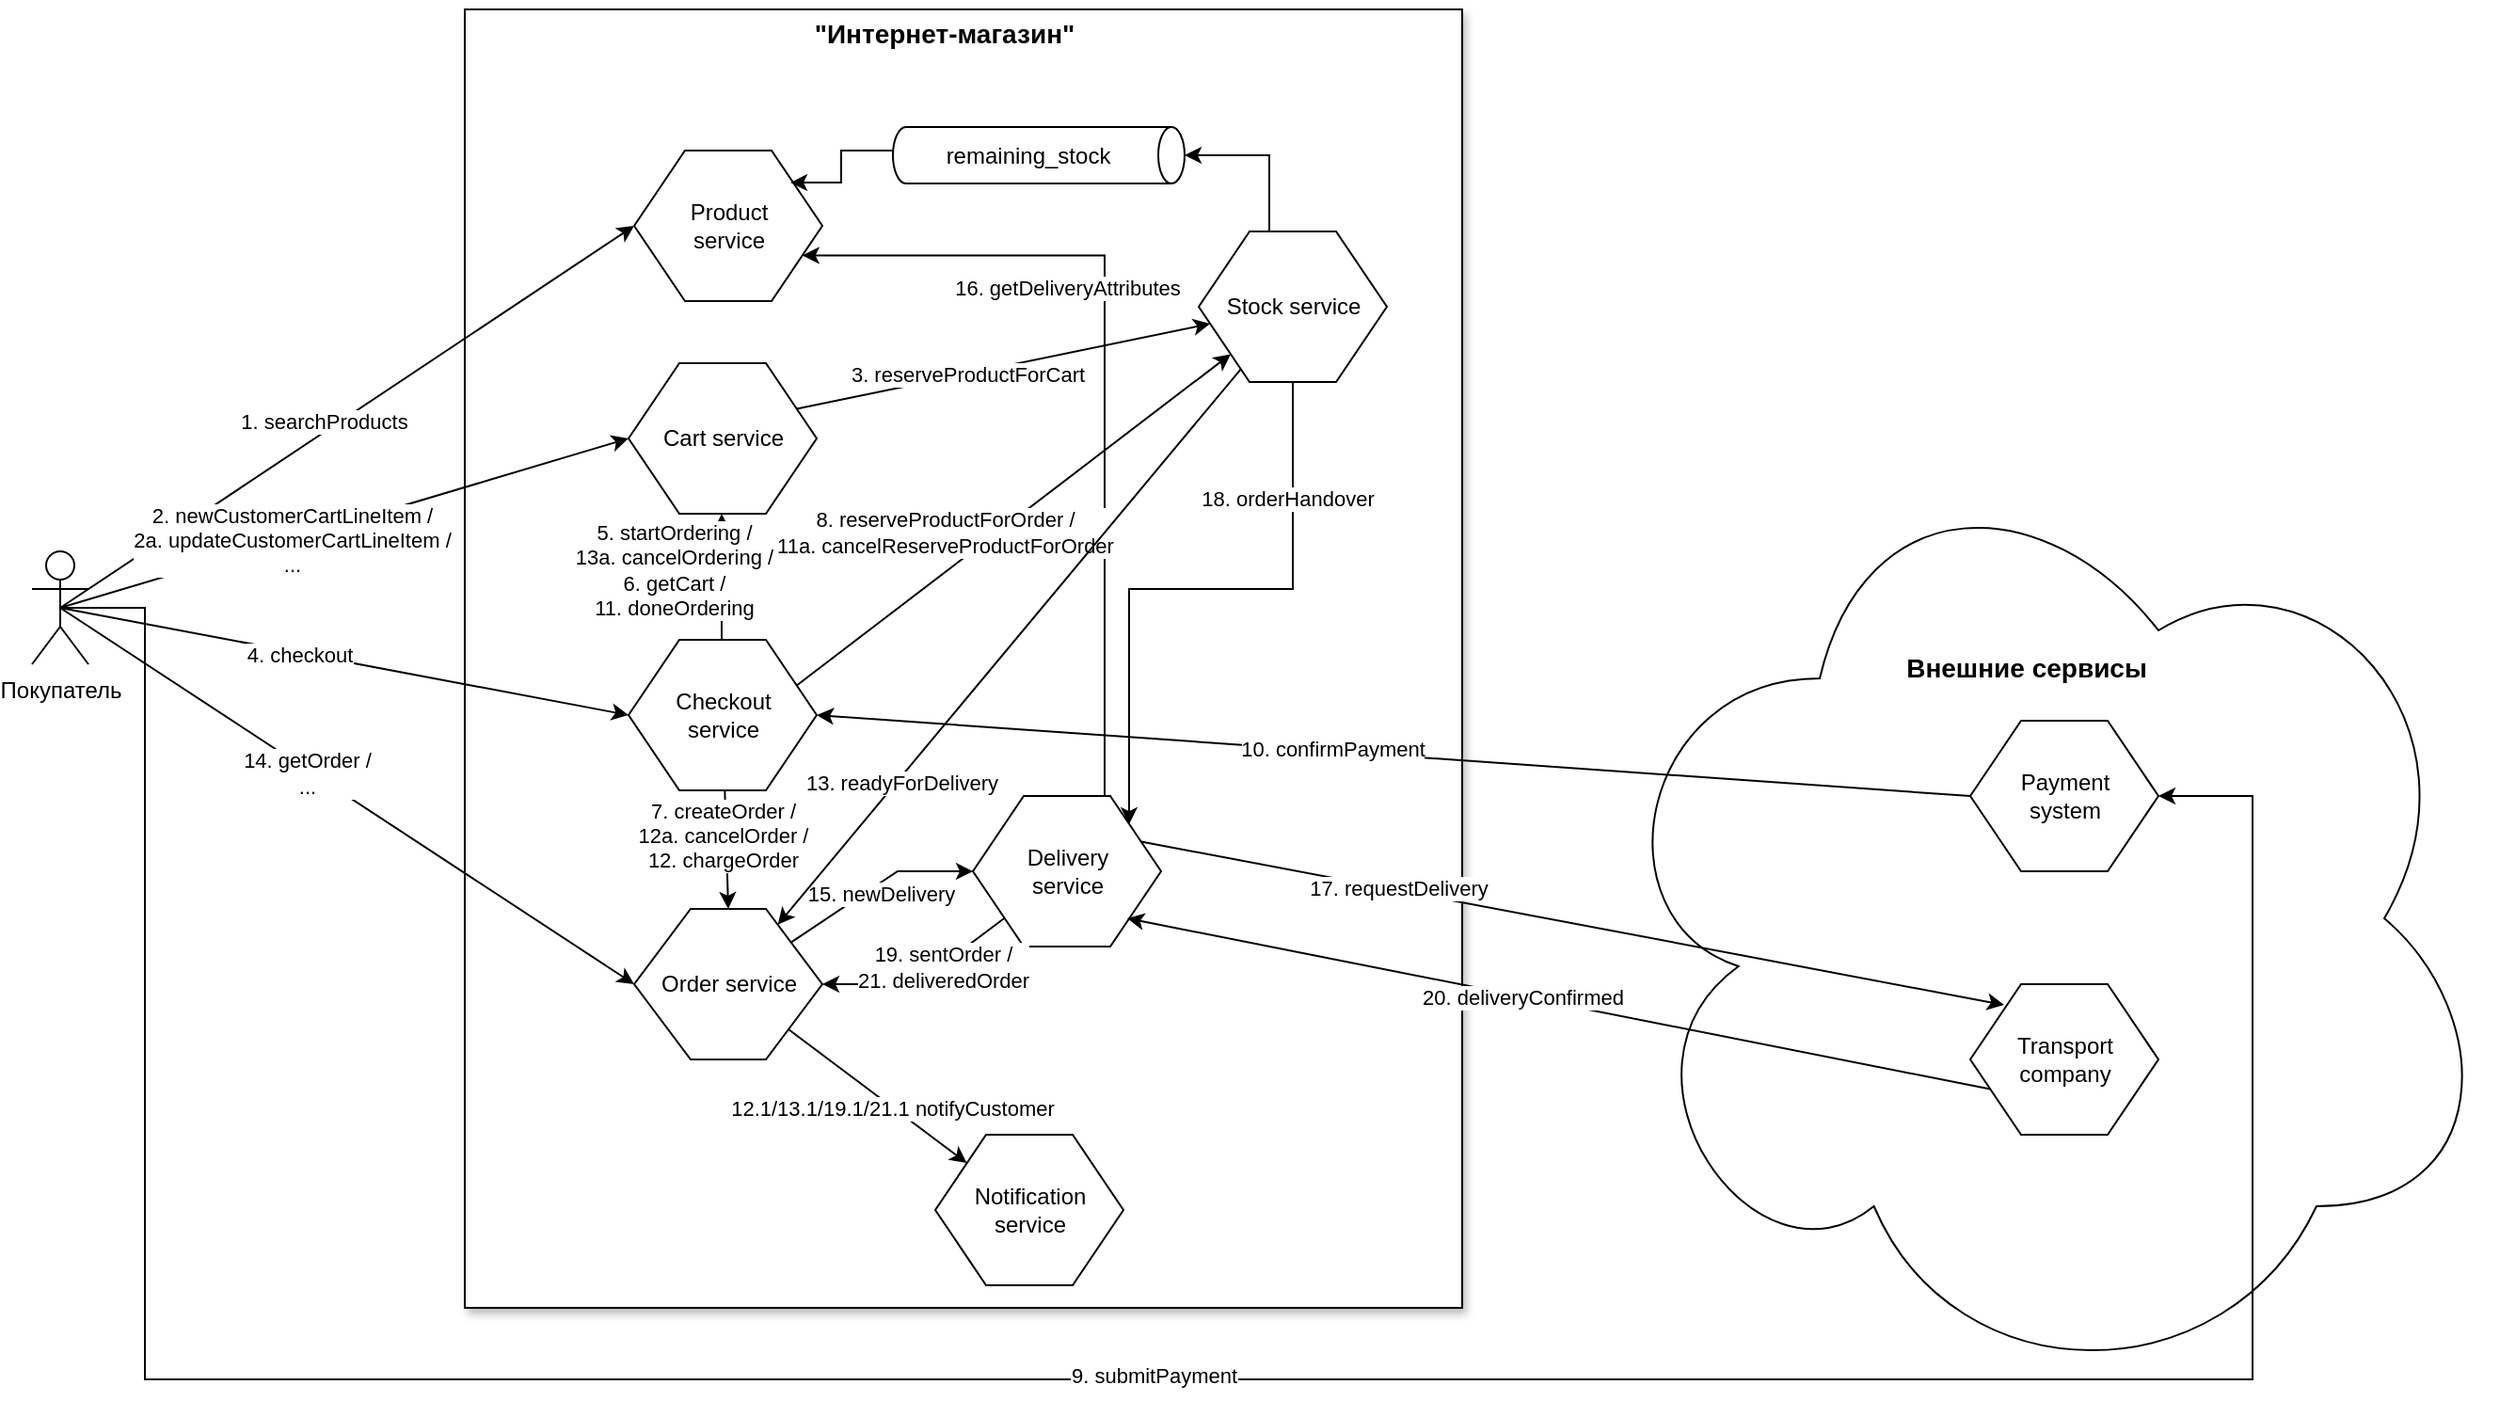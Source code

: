 <mxfile version="24.4.0" type="google">
  <diagram name="Page-1" id="90a13364-a465-7bf4-72fc-28e22215d7a0">
    <mxGraphModel grid="1" page="1" gridSize="10" guides="1" tooltips="1" connect="1" arrows="1" fold="1" pageScale="1.5" pageWidth="1169" pageHeight="826" background="none" math="0" shadow="0">
      <root>
        <mxCell id="0" style=";html=1;" />
        <mxCell id="1" style=";html=1;" parent="0" />
        <mxCell id="hilotczi9797B5mhuSAA-18" value="" style="ellipse;shape=cloud;whiteSpace=wrap;html=1;" vertex="1" parent="1">
          <mxGeometry x="1000" y="550" width="480" height="510" as="geometry" />
        </mxCell>
        <mxCell id="hilotczi9797B5mhuSAA-4" value="" style="rounded=0;whiteSpace=wrap;html=1;shadow=1;" vertex="1" parent="1">
          <mxGeometry x="400" y="322" width="530" height="690" as="geometry" />
        </mxCell>
        <mxCell id="hilotczi9797B5mhuSAA-6" value="&lt;b&gt;&lt;font style=&quot;font-size: 14px;&quot;&gt;&quot;Интернет-магазин&quot;&lt;/font&gt;&lt;/b&gt;" style="text;html=1;align=center;verticalAlign=middle;whiteSpace=wrap;rounded=0;" vertex="1" parent="1">
          <mxGeometry x="540" y="320" width="230" height="30" as="geometry" />
        </mxCell>
        <mxCell id="hilotczi9797B5mhuSAA-7" value="&lt;b&gt;&lt;font style=&quot;font-size: 14px;&quot;&gt;Внешние сервисы&lt;/font&gt;&lt;/b&gt;" style="text;html=1;align=center;verticalAlign=middle;whiteSpace=wrap;rounded=0;" vertex="1" parent="1">
          <mxGeometry x="1115" y="657" width="230" height="30" as="geometry" />
        </mxCell>
        <mxCell id="NoRryltUvSvKx5R-t3G7-22" style="edgeStyle=orthogonalEdgeStyle;rounded=0;orthogonalLoop=1;jettySize=auto;html=1;exitX=0.5;exitY=0.5;exitDx=0;exitDy=0;exitPerimeter=0;" edge="1" parent="1" source="hilotczi9797B5mhuSAA-8" target="hilotczi9797B5mhuSAA-16">
          <mxGeometry relative="1" as="geometry">
            <Array as="points">
              <mxPoint x="230" y="640" />
              <mxPoint x="230" y="1050" />
              <mxPoint x="1350" y="1050" />
              <mxPoint x="1350" y="740" />
            </Array>
          </mxGeometry>
        </mxCell>
        <mxCell id="NoRryltUvSvKx5R-t3G7-23" value="9. submitPayment" style="edgeLabel;html=1;align=center;verticalAlign=middle;resizable=0;points=[];" connectable="0" vertex="1" parent="NoRryltUvSvKx5R-t3G7-22">
          <mxGeometry x="0.024" y="2" relative="1" as="geometry">
            <mxPoint as="offset" />
          </mxGeometry>
        </mxCell>
        <mxCell id="hilotczi9797B5mhuSAA-8" value="Покупатель" style="shape=umlActor;verticalLabelPosition=bottom;verticalAlign=top;html=1;outlineConnect=0;" vertex="1" parent="1">
          <mxGeometry x="170" y="610" width="30" height="60" as="geometry" />
        </mxCell>
        <mxCell id="hilotczi9797B5mhuSAA-9" value="Product&lt;div&gt;service&lt;/div&gt;" style="verticalLabelPosition=middle;verticalAlign=middle;html=1;shape=hexagon;perimeter=hexagonPerimeter2;arcSize=6;size=0.27;labelPosition=center;align=center;" vertex="1" parent="1">
          <mxGeometry x="490" y="397" width="100" height="80" as="geometry" />
        </mxCell>
        <mxCell id="hilotczi9797B5mhuSAA-10" value="Cart service" style="verticalLabelPosition=middle;verticalAlign=middle;html=1;shape=hexagon;perimeter=hexagonPerimeter2;arcSize=6;size=0.27;labelPosition=center;align=center;" vertex="1" parent="1">
          <mxGeometry x="487" y="510" width="100" height="80" as="geometry" />
        </mxCell>
        <mxCell id="NoRryltUvSvKx5R-t3G7-15" style="edgeStyle=orthogonalEdgeStyle;rounded=0;orthogonalLoop=1;jettySize=auto;html=1;exitX=0.375;exitY=0;exitDx=0;exitDy=0;" edge="1" parent="1" target="hilotczi9797B5mhuSAA-10">
          <mxGeometry relative="1" as="geometry">
            <mxPoint x="536.5" y="657" as="sourcePoint" />
            <mxPoint x="536.5" y="610" as="targetPoint" />
          </mxGeometry>
        </mxCell>
        <mxCell id="NoRryltUvSvKx5R-t3G7-16" value="5. startOrdering /&lt;br&gt;13a. cancelOrdering /&lt;br&gt;6. getCart /&lt;br&gt;11. doneOrdering" style="edgeLabel;html=1;align=center;verticalAlign=middle;resizable=0;points=[];" connectable="0" vertex="1" parent="NoRryltUvSvKx5R-t3G7-15">
          <mxGeometry x="-0.021" y="3" relative="1" as="geometry">
            <mxPoint x="-23" y="-4" as="offset" />
          </mxGeometry>
        </mxCell>
        <mxCell id="hilotczi9797B5mhuSAA-11" value="Checkout&lt;div&gt;service&lt;/div&gt;" style="verticalLabelPosition=middle;verticalAlign=middle;html=1;shape=hexagon;perimeter=hexagonPerimeter2;arcSize=6;size=0.27;labelPosition=center;align=center;" vertex="1" parent="1">
          <mxGeometry x="487" y="657" width="100" height="80" as="geometry" />
        </mxCell>
        <mxCell id="hilotczi9797B5mhuSAA-12" value="Order service" style="verticalLabelPosition=middle;verticalAlign=middle;html=1;shape=hexagon;perimeter=hexagonPerimeter2;arcSize=6;size=0.3;labelPosition=center;align=center;" vertex="1" parent="1">
          <mxGeometry x="490" y="800" width="100" height="80" as="geometry" />
        </mxCell>
        <mxCell id="hilotczi9797B5mhuSAA-13" value="Stock service" style="verticalLabelPosition=middle;verticalAlign=middle;html=1;shape=hexagon;perimeter=hexagonPerimeter2;arcSize=6;size=0.27;labelPosition=center;align=center;" vertex="1" parent="1">
          <mxGeometry x="790" y="440" width="100" height="80" as="geometry" />
        </mxCell>
        <mxCell id="hilotczi9797B5mhuSAA-14" value="Notification&lt;div&gt;service&lt;/div&gt;" style="verticalLabelPosition=middle;verticalAlign=middle;html=1;shape=hexagon;perimeter=hexagonPerimeter2;arcSize=6;size=0.27;labelPosition=center;align=center;" vertex="1" parent="1">
          <mxGeometry x="650" y="920" width="100" height="80" as="geometry" />
        </mxCell>
        <mxCell id="NoRryltUvSvKx5R-t3G7-38" style="edgeStyle=orthogonalEdgeStyle;rounded=0;orthogonalLoop=1;jettySize=auto;html=1;exitX=0.5;exitY=0;exitDx=0;exitDy=0;entryX=1;entryY=0.75;entryDx=0;entryDy=0;" edge="1" parent="1" source="hilotczi9797B5mhuSAA-15" target="hilotczi9797B5mhuSAA-9">
          <mxGeometry relative="1" as="geometry">
            <Array as="points">
              <mxPoint x="740" y="740" />
              <mxPoint x="740" y="453" />
            </Array>
          </mxGeometry>
        </mxCell>
        <mxCell id="NoRryltUvSvKx5R-t3G7-39" value="16. getDeliveryAttributes" style="edgeLabel;html=1;align=center;verticalAlign=middle;resizable=0;points=[];" connectable="0" vertex="1" parent="NoRryltUvSvKx5R-t3G7-38">
          <mxGeometry x="-0.573" y="1" relative="1" as="geometry">
            <mxPoint x="-19" y="-190" as="offset" />
          </mxGeometry>
        </mxCell>
        <mxCell id="hilotczi9797B5mhuSAA-15" value="Delivery&lt;div&gt;service&lt;/div&gt;" style="verticalLabelPosition=middle;verticalAlign=middle;html=1;shape=hexagon;perimeter=hexagonPerimeter2;arcSize=6;size=0.27;labelPosition=center;align=center;" vertex="1" parent="1">
          <mxGeometry x="670" y="740" width="100" height="80" as="geometry" />
        </mxCell>
        <mxCell id="hilotczi9797B5mhuSAA-16" value="Payment&lt;div&gt;system&lt;/div&gt;" style="verticalLabelPosition=middle;verticalAlign=middle;html=1;shape=hexagon;perimeter=hexagonPerimeter2;arcSize=6;size=0.27;labelPosition=center;align=center;" vertex="1" parent="1">
          <mxGeometry x="1200" y="700" width="100" height="80" as="geometry" />
        </mxCell>
        <mxCell id="hilotczi9797B5mhuSAA-17" value="Transport&lt;div&gt;company&lt;/div&gt;" style="verticalLabelPosition=middle;verticalAlign=middle;html=1;shape=hexagon;perimeter=hexagonPerimeter2;arcSize=6;size=0.27;labelPosition=center;align=center;" vertex="1" parent="1">
          <mxGeometry x="1200" y="840" width="100" height="80" as="geometry" />
        </mxCell>
        <mxCell id="hilotczi9797B5mhuSAA-19" value="" style="endArrow=classic;html=1;rounded=0;exitX=0.5;exitY=0.5;exitDx=0;exitDy=0;exitPerimeter=0;entryX=0;entryY=0.5;entryDx=0;entryDy=0;" edge="1" parent="1" source="hilotczi9797B5mhuSAA-8" target="hilotczi9797B5mhuSAA-9">
          <mxGeometry width="50" height="50" relative="1" as="geometry">
            <mxPoint x="190" y="649.146" as="sourcePoint" />
            <mxPoint x="350" y="630.86" as="targetPoint" />
          </mxGeometry>
        </mxCell>
        <mxCell id="hilotczi9797B5mhuSAA-20" value="1. searchProducts" style="edgeLabel;html=1;align=center;verticalAlign=middle;resizable=0;points=[];" connectable="0" vertex="1" parent="hilotczi9797B5mhuSAA-19">
          <mxGeometry x="0.136" relative="1" as="geometry">
            <mxPoint x="-33" y="16" as="offset" />
          </mxGeometry>
        </mxCell>
        <mxCell id="hilotczi9797B5mhuSAA-21" value="" style="endArrow=classic;html=1;rounded=0;exitX=0.5;exitY=0.5;exitDx=0;exitDy=0;exitPerimeter=0;entryX=0;entryY=0.5;entryDx=0;entryDy=0;" edge="1" parent="1" source="hilotczi9797B5mhuSAA-8" target="hilotczi9797B5mhuSAA-10">
          <mxGeometry width="50" height="50" relative="1" as="geometry">
            <mxPoint x="210" y="650" as="sourcePoint" />
            <mxPoint x="370" y="630" as="targetPoint" />
          </mxGeometry>
        </mxCell>
        <mxCell id="hilotczi9797B5mhuSAA-23" value="2. newCustomerCartLineItem /&lt;div&gt;2a. updateCustomerCartLineItem /&lt;br&gt;...&lt;/div&gt;" style="edgeLabel;html=1;align=center;verticalAlign=middle;resizable=0;points=[];" connectable="0" vertex="1" parent="hilotczi9797B5mhuSAA-21">
          <mxGeometry x="-0.184" relative="1" as="geometry">
            <mxPoint as="offset" />
          </mxGeometry>
        </mxCell>
        <mxCell id="hilotczi9797B5mhuSAA-25" value="" style="endArrow=classic;html=1;rounded=0;exitX=0.5;exitY=0.5;exitDx=0;exitDy=0;exitPerimeter=0;entryX=0;entryY=0.5;entryDx=0;entryDy=0;" edge="1" parent="1" source="hilotczi9797B5mhuSAA-8" target="hilotczi9797B5mhuSAA-12">
          <mxGeometry width="50" height="50" relative="1" as="geometry">
            <mxPoint x="320" y="680" as="sourcePoint" />
            <mxPoint x="370" y="630" as="targetPoint" />
          </mxGeometry>
        </mxCell>
        <mxCell id="hilotczi9797B5mhuSAA-26" value="14. getOrder /&lt;br&gt;..." style="edgeLabel;html=1;align=center;verticalAlign=middle;resizable=0;points=[];" connectable="0" vertex="1" parent="hilotczi9797B5mhuSAA-25">
          <mxGeometry x="-0.136" y="-2" relative="1" as="geometry">
            <mxPoint as="offset" />
          </mxGeometry>
        </mxCell>
        <mxCell id="hilotczi9797B5mhuSAA-27" value="" style="endArrow=classic;html=1;rounded=0;exitX=0.5;exitY=0.5;exitDx=0;exitDy=0;exitPerimeter=0;entryX=0;entryY=0.5;entryDx=0;entryDy=0;" edge="1" parent="1" source="hilotczi9797B5mhuSAA-8" target="hilotczi9797B5mhuSAA-11">
          <mxGeometry width="50" height="50" relative="1" as="geometry">
            <mxPoint x="320" y="680" as="sourcePoint" />
            <mxPoint x="370" y="630" as="targetPoint" />
          </mxGeometry>
        </mxCell>
        <mxCell id="hilotczi9797B5mhuSAA-28" value="4. checkout" style="edgeLabel;html=1;align=center;verticalAlign=middle;resizable=0;points=[];" connectable="0" vertex="1" parent="hilotczi9797B5mhuSAA-27">
          <mxGeometry x="-0.162" y="-1" relative="1" as="geometry">
            <mxPoint as="offset" />
          </mxGeometry>
        </mxCell>
        <mxCell id="hilotczi9797B5mhuSAA-29" value="" style="endArrow=classic;html=1;rounded=0;exitX=0;exitY=0.5;exitDx=0;exitDy=0;entryX=1;entryY=0.5;entryDx=0;entryDy=0;" edge="1" parent="1" source="hilotczi9797B5mhuSAA-16" target="hilotczi9797B5mhuSAA-11">
          <mxGeometry width="50" height="50" relative="1" as="geometry">
            <mxPoint x="800" y="680" as="sourcePoint" />
            <mxPoint x="850" y="630" as="targetPoint" />
          </mxGeometry>
        </mxCell>
        <mxCell id="hilotczi9797B5mhuSAA-30" value="10. confirmPayment" style="edgeLabel;html=1;align=center;verticalAlign=middle;resizable=0;points=[];" connectable="0" vertex="1" parent="hilotczi9797B5mhuSAA-29">
          <mxGeometry x="0.108" y="-1" relative="1" as="geometry">
            <mxPoint as="offset" />
          </mxGeometry>
        </mxCell>
        <mxCell id="NoRryltUvSvKx5R-t3G7-1" value="" style="endArrow=classic;html=1;rounded=0;entryX=0.18;entryY=0.138;entryDx=0;entryDy=0;entryPerimeter=0;exitX=1;exitY=0.25;exitDx=0;exitDy=0;" edge="1" parent="1" source="hilotczi9797B5mhuSAA-15" target="hilotczi9797B5mhuSAA-17">
          <mxGeometry width="50" height="50" relative="1" as="geometry">
            <mxPoint x="770" y="770" as="sourcePoint" />
            <mxPoint x="820" y="720" as="targetPoint" />
          </mxGeometry>
        </mxCell>
        <mxCell id="NoRryltUvSvKx5R-t3G7-35" value="17. requestDelivery" style="edgeLabel;html=1;align=center;verticalAlign=middle;resizable=0;points=[];" connectable="0" vertex="1" parent="NoRryltUvSvKx5R-t3G7-1">
          <mxGeometry x="-0.405" y="1" relative="1" as="geometry">
            <mxPoint as="offset" />
          </mxGeometry>
        </mxCell>
        <mxCell id="NoRryltUvSvKx5R-t3G7-3" value="" style="endArrow=classic;html=1;rounded=0;entryX=0.82;entryY=0.813;entryDx=0;entryDy=0;exitX=0;exitY=0.75;exitDx=0;exitDy=0;entryPerimeter=0;" edge="1" parent="1" source="hilotczi9797B5mhuSAA-17" target="hilotczi9797B5mhuSAA-15">
          <mxGeometry width="50" height="50" relative="1" as="geometry">
            <mxPoint x="840" y="900" as="sourcePoint" />
            <mxPoint x="890" y="850" as="targetPoint" />
          </mxGeometry>
        </mxCell>
        <mxCell id="NoRryltUvSvKx5R-t3G7-45" value="20. deliveryConfirmed" style="edgeLabel;html=1;align=center;verticalAlign=middle;resizable=0;points=[];" connectable="0" vertex="1" parent="NoRryltUvSvKx5R-t3G7-3">
          <mxGeometry x="0.084" relative="1" as="geometry">
            <mxPoint as="offset" />
          </mxGeometry>
        </mxCell>
        <mxCell id="NoRryltUvSvKx5R-t3G7-4" value="remaining_stock" style="shape=cylinder3;whiteSpace=wrap;html=1;boundedLbl=1;backgroundOutline=1;size=7;rotation=90;horizontal=0;" vertex="1" parent="1">
          <mxGeometry x="690" y="322" width="30" height="155" as="geometry" />
        </mxCell>
        <mxCell id="NoRryltUvSvKx5R-t3G7-6" style="edgeStyle=orthogonalEdgeStyle;rounded=0;orthogonalLoop=1;jettySize=auto;html=1;exitX=0.375;exitY=0;exitDx=0;exitDy=0;entryX=0.5;entryY=0;entryDx=0;entryDy=0;entryPerimeter=0;" edge="1" parent="1" source="hilotczi9797B5mhuSAA-13" target="NoRryltUvSvKx5R-t3G7-4">
          <mxGeometry relative="1" as="geometry" />
        </mxCell>
        <mxCell id="NoRryltUvSvKx5R-t3G7-8" style="edgeStyle=orthogonalEdgeStyle;rounded=0;orthogonalLoop=1;jettySize=auto;html=1;exitX=0.5;exitY=1;exitDx=0;exitDy=0;exitPerimeter=0;entryX=0.83;entryY=0.213;entryDx=0;entryDy=0;entryPerimeter=0;" edge="1" parent="1" source="NoRryltUvSvKx5R-t3G7-4" target="hilotczi9797B5mhuSAA-9">
          <mxGeometry relative="1" as="geometry">
            <Array as="points">
              <mxPoint x="600" y="397" />
              <mxPoint x="600" y="414" />
            </Array>
          </mxGeometry>
        </mxCell>
        <mxCell id="NoRryltUvSvKx5R-t3G7-12" value="" style="endArrow=classic;html=1;rounded=0;exitX=1;exitY=0.25;exitDx=0;exitDy=0;" edge="1" parent="1" source="hilotczi9797B5mhuSAA-10" target="hilotczi9797B5mhuSAA-13">
          <mxGeometry width="50" height="50" relative="1" as="geometry">
            <mxPoint x="650" y="550" as="sourcePoint" />
            <mxPoint x="700" y="500" as="targetPoint" />
          </mxGeometry>
        </mxCell>
        <mxCell id="NoRryltUvSvKx5R-t3G7-13" value="3. reserveProductForCart" style="edgeLabel;html=1;align=center;verticalAlign=middle;resizable=0;points=[];" connectable="0" vertex="1" parent="NoRryltUvSvKx5R-t3G7-12">
          <mxGeometry x="-0.182" y="1" relative="1" as="geometry">
            <mxPoint y="1" as="offset" />
          </mxGeometry>
        </mxCell>
        <mxCell id="NoRryltUvSvKx5R-t3G7-18" value="" style="endArrow=classic;html=1;rounded=0;entryX=0.5;entryY=0;entryDx=0;entryDy=0;" edge="1" parent="1" source="hilotczi9797B5mhuSAA-11" target="hilotczi9797B5mhuSAA-12">
          <mxGeometry width="50" height="50" relative="1" as="geometry">
            <mxPoint x="540" y="740" as="sourcePoint" />
            <mxPoint x="530" y="750" as="targetPoint" />
          </mxGeometry>
        </mxCell>
        <mxCell id="NoRryltUvSvKx5R-t3G7-19" value="7. createOrder /&lt;br&gt;12a. cancelOrder /&lt;br&gt;12. chargeOrder" style="edgeLabel;html=1;align=center;verticalAlign=middle;resizable=0;points=[];" connectable="0" vertex="1" parent="NoRryltUvSvKx5R-t3G7-18">
          <mxGeometry x="-0.067" relative="1" as="geometry">
            <mxPoint x="-2" y="-6" as="offset" />
          </mxGeometry>
        </mxCell>
        <mxCell id="NoRryltUvSvKx5R-t3G7-24" value="" style="endArrow=classic;html=1;rounded=0;exitX=1;exitY=0.25;exitDx=0;exitDy=0;" edge="1" parent="1" source="hilotczi9797B5mhuSAA-11" target="hilotczi9797B5mhuSAA-13">
          <mxGeometry width="50" height="50" relative="1" as="geometry">
            <mxPoint x="670" y="710" as="sourcePoint" />
            <mxPoint x="720" y="660" as="targetPoint" />
          </mxGeometry>
        </mxCell>
        <mxCell id="NoRryltUvSvKx5R-t3G7-25" value="8. reserveProductForOrder /&lt;br&gt;11a. cancelReserveProductForOrder" style="edgeLabel;html=1;align=center;verticalAlign=middle;resizable=0;points=[];" connectable="0" vertex="1" parent="NoRryltUvSvKx5R-t3G7-24">
          <mxGeometry x="0.141" relative="1" as="geometry">
            <mxPoint x="-53" y="19" as="offset" />
          </mxGeometry>
        </mxCell>
        <mxCell id="NoRryltUvSvKx5R-t3G7-30" value="" style="endArrow=classic;html=1;rounded=0;" edge="1" parent="1" source="hilotczi9797B5mhuSAA-12" target="hilotczi9797B5mhuSAA-14">
          <mxGeometry width="50" height="50" relative="1" as="geometry">
            <mxPoint x="630" y="750" as="sourcePoint" />
            <mxPoint x="680" y="700" as="targetPoint" />
          </mxGeometry>
        </mxCell>
        <mxCell id="NoRryltUvSvKx5R-t3G7-32" value="12.1/13.1/19.1/21.1 notifyCustomer" style="edgeLabel;html=1;align=center;verticalAlign=middle;resizable=0;points=[];" connectable="0" vertex="1" parent="NoRryltUvSvKx5R-t3G7-30">
          <mxGeometry x="0.164" relative="1" as="geometry">
            <mxPoint as="offset" />
          </mxGeometry>
        </mxCell>
        <mxCell id="NoRryltUvSvKx5R-t3G7-33" value="" style="endArrow=classic;html=1;rounded=0;" edge="1" parent="1" source="hilotczi9797B5mhuSAA-12" target="hilotczi9797B5mhuSAA-15">
          <mxGeometry width="50" height="50" relative="1" as="geometry">
            <mxPoint x="580" y="813.667" as="sourcePoint" />
            <mxPoint x="690" y="790" as="targetPoint" />
            <Array as="points">
              <mxPoint x="630" y="780" />
            </Array>
          </mxGeometry>
        </mxCell>
        <mxCell id="NoRryltUvSvKx5R-t3G7-34" value="15. newDelivery" style="edgeLabel;html=1;align=center;verticalAlign=middle;resizable=0;points=[];" connectable="0" vertex="1" parent="NoRryltUvSvKx5R-t3G7-33">
          <mxGeometry x="-0.131" relative="1" as="geometry">
            <mxPoint x="8" as="offset" />
          </mxGeometry>
        </mxCell>
        <mxCell id="NoRryltUvSvKx5R-t3G7-40" style="edgeStyle=orthogonalEdgeStyle;rounded=0;orthogonalLoop=1;jettySize=auto;html=1;exitX=0.5;exitY=1;exitDx=0;exitDy=0;entryX=0.83;entryY=0.188;entryDx=0;entryDy=0;entryPerimeter=0;" edge="1" parent="1" source="hilotczi9797B5mhuSAA-13" target="hilotczi9797B5mhuSAA-15">
          <mxGeometry relative="1" as="geometry" />
        </mxCell>
        <mxCell id="NoRryltUvSvKx5R-t3G7-41" value="18. orderHandover" style="edgeLabel;html=1;align=center;verticalAlign=middle;resizable=0;points=[];" connectable="0" vertex="1" parent="NoRryltUvSvKx5R-t3G7-40">
          <mxGeometry x="-0.615" y="-3" relative="1" as="geometry">
            <mxPoint as="offset" />
          </mxGeometry>
        </mxCell>
        <mxCell id="vij05pjfQzNFNr3F3Z4w-1" value="" style="endArrow=classic;html=1;rounded=0;" edge="1" parent="1" source="hilotczi9797B5mhuSAA-13" target="hilotczi9797B5mhuSAA-12">
          <mxGeometry width="50" height="50" relative="1" as="geometry">
            <mxPoint x="700" y="790" as="sourcePoint" />
            <mxPoint x="750" y="740" as="targetPoint" />
          </mxGeometry>
        </mxCell>
        <mxCell id="vij05pjfQzNFNr3F3Z4w-2" value="13. readyForDelivery" style="edgeLabel;html=1;align=center;verticalAlign=middle;resizable=0;points=[];" connectable="0" vertex="1" parent="vij05pjfQzNFNr3F3Z4w-1">
          <mxGeometry x="0.48" y="2" relative="1" as="geometry">
            <mxPoint as="offset" />
          </mxGeometry>
        </mxCell>
        <mxCell id="vij05pjfQzNFNr3F3Z4w-3" value="" style="endArrow=classic;html=1;rounded=0;" edge="1" parent="1" source="hilotczi9797B5mhuSAA-15" target="hilotczi9797B5mhuSAA-12">
          <mxGeometry width="50" height="50" relative="1" as="geometry">
            <mxPoint x="700" y="790" as="sourcePoint" />
            <mxPoint x="750" y="740" as="targetPoint" />
            <Array as="points">
              <mxPoint x="640" y="840" />
            </Array>
          </mxGeometry>
        </mxCell>
        <mxCell id="vij05pjfQzNFNr3F3Z4w-4" value="19. sentOrder /&lt;br&gt;21. deliveredOrder" style="edgeLabel;html=1;align=center;verticalAlign=middle;resizable=0;points=[];" connectable="0" vertex="1" parent="vij05pjfQzNFNr3F3Z4w-3">
          <mxGeometry x="-0.213" y="1" relative="1" as="geometry">
            <mxPoint as="offset" />
          </mxGeometry>
        </mxCell>
      </root>
    </mxGraphModel>
  </diagram>
</mxfile>
